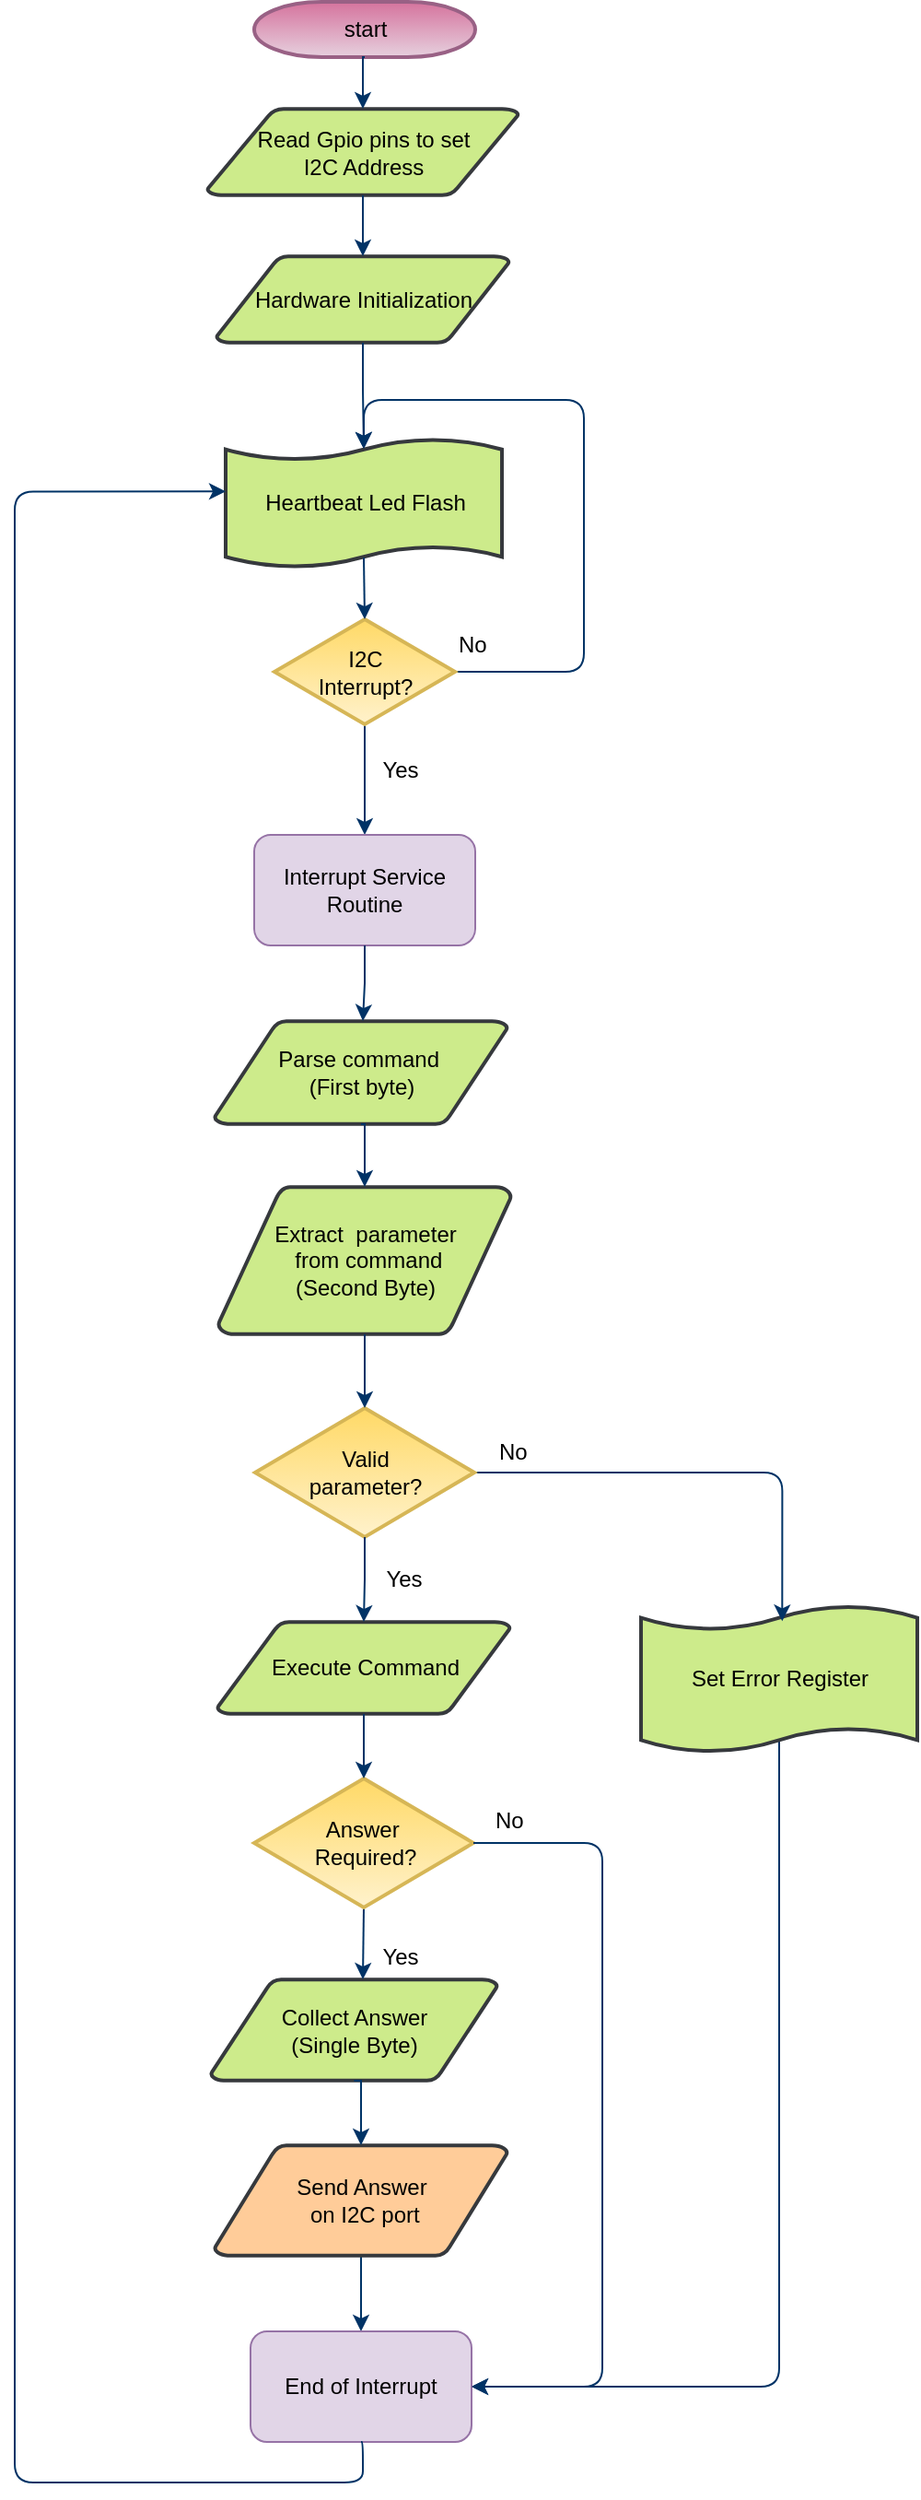 <mxfile version="25.0.3">
  <diagram id="6a731a19-8d31-9384-78a2-239565b7b9f0" name="Page-1">
    <mxGraphModel dx="989" dy="532" grid="1" gridSize="10" guides="1" tooltips="1" connect="1" arrows="1" fold="1" page="1" pageScale="1" pageWidth="1169" pageHeight="827" background="none" math="0" shadow="0">
      <root>
        <mxCell id="0" />
        <mxCell id="1" parent="0" />
        <mxCell id="2" value="start" style="shape=mxgraph.flowchart.terminator;strokeWidth=2;gradientColor=#d5739d;gradientDirection=north;fontStyle=0;html=1;fillColor=#e6d0de;strokeColor=#996185;" parent="1" vertex="1">
          <mxGeometry x="261" y="134" width="120" height="30" as="geometry" />
        </mxCell>
        <mxCell id="3" value="Hardware Initialization" style="shape=mxgraph.flowchart.data;strokeWidth=2;gradientDirection=north;fontStyle=0;html=1;fillColor=#cdeb8b;strokeColor=#36393d;" parent="1" vertex="1">
          <mxGeometry x="240.5" y="272" width="159" height="47" as="geometry" />
        </mxCell>
        <mxCell id="9grUYpP2KnfNKmfIfECx-57" style="edgeStyle=orthogonalEdgeStyle;rounded=1;orthogonalLoop=1;jettySize=auto;html=1;exitX=1;exitY=0.5;exitDx=0;exitDy=0;exitPerimeter=0;entryX=0.5;entryY=0.09;entryDx=0;entryDy=0;entryPerimeter=0;strokeColor=#003366;curved=0;" parent="1" source="6" target="9grUYpP2KnfNKmfIfECx-54" edge="1">
          <mxGeometry relative="1" as="geometry">
            <mxPoint x="420" y="357" as="targetPoint" />
            <Array as="points">
              <mxPoint x="440" y="498" />
              <mxPoint x="440" y="350" />
              <mxPoint x="321" y="350" />
            </Array>
          </mxGeometry>
        </mxCell>
        <mxCell id="_yVo6fdB9gTvsx6Fb8gO-57" style="edgeStyle=orthogonalEdgeStyle;rounded=0;orthogonalLoop=1;jettySize=auto;html=1;exitX=0.5;exitY=1;exitDx=0;exitDy=0;exitPerimeter=0;entryX=0.5;entryY=0;entryDx=0;entryDy=0;strokeColor=#003366;" edge="1" parent="1" source="6" target="_yVo6fdB9gTvsx6Fb8gO-53">
          <mxGeometry relative="1" as="geometry" />
        </mxCell>
        <mxCell id="6" value="I2C&lt;div&gt;Interrupt?&lt;/div&gt;" style="shape=mxgraph.flowchart.decision;strokeWidth=2;gradientColor=#ffd966;gradientDirection=north;fontStyle=0;html=1;fillColor=#fff2cc;strokeColor=#d6b656;" parent="1" vertex="1">
          <mxGeometry x="272" y="469" width="98" height="57" as="geometry" />
        </mxCell>
        <mxCell id="11" value="No" style="text;fontStyle=0;html=1;strokeColor=none;gradientColor=none;fillColor=none;strokeWidth=2;" parent="1" vertex="1">
          <mxGeometry x="370" y="469" width="40" height="26" as="geometry" />
        </mxCell>
        <mxCell id="14" value="Yes" style="text;fontStyle=0;html=1;strokeColor=none;gradientColor=none;fillColor=none;strokeWidth=2;align=center;" parent="1" vertex="1">
          <mxGeometry x="320" y="537" width="40" height="26" as="geometry" />
        </mxCell>
        <mxCell id="_yVo6fdB9gTvsx6Fb8gO-68" style="edgeStyle=orthogonalEdgeStyle;rounded=1;orthogonalLoop=1;jettySize=auto;html=1;exitX=0.5;exitY=0.91;exitDx=0;exitDy=0;exitPerimeter=0;entryX=1;entryY=0.5;entryDx=0;entryDy=0;curved=0;strokeColor=#003366;" edge="1" parent="1" source="_YsPf8JZZJYzELwnrwj9-57" target="_yVo6fdB9gTvsx6Fb8gO-54">
          <mxGeometry relative="1" as="geometry">
            <Array as="points">
              <mxPoint x="546" y="1428" />
            </Array>
          </mxGeometry>
        </mxCell>
        <mxCell id="_YsPf8JZZJYzELwnrwj9-57" value="&lt;div&gt;Set Error Register&lt;/div&gt;" style="shape=mxgraph.flowchart.paper_tape;strokeWidth=2;gradientDirection=north;fontStyle=0;html=1;fillColor=#cdeb8b;strokeColor=#36393d;" parent="1" vertex="1">
          <mxGeometry x="471" y="1003" width="150" height="82" as="geometry" />
        </mxCell>
        <mxCell id="_YsPf8JZZJYzELwnrwj9-63" value="Extract&amp;nbsp; parameter&lt;div&gt;&amp;nbsp;from command&lt;/div&gt;&lt;div&gt;(Second Byte)&lt;/div&gt;" style="shape=mxgraph.flowchart.data;strokeWidth=2;gradientDirection=north;fontStyle=0;html=1;fillColor=#cdeb8b;strokeColor=#36393d;" parent="1" vertex="1">
          <mxGeometry x="241.5" y="777" width="159" height="80" as="geometry" />
        </mxCell>
        <mxCell id="_yVo6fdB9gTvsx6Fb8gO-67" style="edgeStyle=orthogonalEdgeStyle;rounded=1;orthogonalLoop=1;jettySize=auto;html=1;exitX=1;exitY=0.5;exitDx=0;exitDy=0;exitPerimeter=0;entryX=0.511;entryY=0.118;entryDx=0;entryDy=0;entryPerimeter=0;curved=0;strokeColor=#003366;" edge="1" parent="1" source="_YsPf8JZZJYzELwnrwj9-65" target="_YsPf8JZZJYzELwnrwj9-57">
          <mxGeometry relative="1" as="geometry" />
        </mxCell>
        <mxCell id="_YsPf8JZZJYzELwnrwj9-65" value="Valid&lt;br&gt;&lt;div&gt;parameter?&lt;/div&gt;" style="shape=mxgraph.flowchart.decision;strokeWidth=2;gradientColor=#ffd966;gradientDirection=north;fontStyle=0;html=1;fillColor=#fff2cc;strokeColor=#d6b656;" parent="1" vertex="1">
          <mxGeometry x="261.5" y="897" width="119" height="70" as="geometry" />
        </mxCell>
        <mxCell id="_YsPf8JZZJYzELwnrwj9-85" value="No" style="text;fontStyle=0;html=1;strokeColor=none;gradientColor=none;fillColor=none;strokeWidth=2;" parent="1" vertex="1">
          <mxGeometry x="392" y="907" width="40" height="16" as="geometry" />
        </mxCell>
        <mxCell id="_YsPf8JZZJYzELwnrwj9-91" value="Execute Command" style="shape=mxgraph.flowchart.data;strokeWidth=2;gradientDirection=north;fontStyle=0;html=1;fillColor=#cdeb8b;strokeColor=#36393d;" parent="1" vertex="1">
          <mxGeometry x="241" y="1013" width="159" height="50" as="geometry" />
        </mxCell>
        <mxCell id="_yVo6fdB9gTvsx6Fb8gO-64" style="edgeStyle=orthogonalEdgeStyle;rounded=0;orthogonalLoop=1;jettySize=auto;html=1;exitX=0.5;exitY=1;exitDx=0;exitDy=0;exitPerimeter=0;entryX=0.5;entryY=0;entryDx=0;entryDy=0;strokeColor=#003366;" edge="1" parent="1" source="_YsPf8JZZJYzELwnrwj9-94" target="_yVo6fdB9gTvsx6Fb8gO-54">
          <mxGeometry relative="1" as="geometry" />
        </mxCell>
        <mxCell id="_YsPf8JZZJYzELwnrwj9-94" value="Send Answer&lt;div&gt;&amp;nbsp;on I2C port&lt;/div&gt;" style="shape=mxgraph.flowchart.data;strokeWidth=2;gradientDirection=north;fontStyle=0;html=1;fillColor=#ffcc99;strokeColor=#36393d;" parent="1" vertex="1">
          <mxGeometry x="239.5" y="1297" width="159" height="60" as="geometry" />
        </mxCell>
        <mxCell id="_YsPf8JZZJYzELwnrwj9-104" style="edgeStyle=orthogonalEdgeStyle;rounded=0;orthogonalLoop=1;jettySize=auto;html=1;exitX=0.5;exitY=1;exitDx=0;exitDy=0;exitPerimeter=0;entryX=0.5;entryY=0;entryDx=0;entryDy=0;entryPerimeter=0;strokeColor=#003366;" parent="1" source="_YsPf8JZZJYzELwnrwj9-63" target="_YsPf8JZZJYzELwnrwj9-65" edge="1">
          <mxGeometry relative="1" as="geometry" />
        </mxCell>
        <mxCell id="_YsPf8JZZJYzELwnrwj9-107" value="Collect Answer&lt;div&gt;(Single Byte)&lt;/div&gt;" style="shape=mxgraph.flowchart.data;strokeWidth=2;gradientDirection=north;fontStyle=0;html=1;fillColor=#cdeb8b;strokeColor=#36393d;" parent="1" vertex="1">
          <mxGeometry x="237.5" y="1207" width="155.5" height="55" as="geometry" />
        </mxCell>
        <mxCell id="_YsPf8JZZJYzELwnrwj9-118" value="No" style="text;fontStyle=0;html=1;strokeColor=none;gradientColor=none;fillColor=none;strokeWidth=2;" parent="1" vertex="1">
          <mxGeometry x="390" y="1107" width="40" height="16" as="geometry" />
        </mxCell>
        <mxCell id="_YsPf8JZZJYzELwnrwj9-121" value="Yes" style="text;fontStyle=0;html=1;strokeColor=none;gradientColor=none;fillColor=none;strokeWidth=2;align=center;" parent="1" vertex="1">
          <mxGeometry x="322" y="976" width="40" height="26" as="geometry" />
        </mxCell>
        <mxCell id="9grUYpP2KnfNKmfIfECx-54" value="Heartbeat Led Flash" style="shape=mxgraph.flowchart.paper_tape;strokeWidth=2;gradientDirection=north;fontStyle=0;html=1;fillColor=#cdeb8b;strokeColor=#36393d;" parent="1" vertex="1">
          <mxGeometry x="245.5" y="370" width="150" height="72" as="geometry" />
        </mxCell>
        <mxCell id="9grUYpP2KnfNKmfIfECx-58" value="Parse command&amp;nbsp;&lt;div&gt;(First byte)&lt;/div&gt;" style="shape=mxgraph.flowchart.data;strokeWidth=2;gradientDirection=north;fontStyle=0;html=1;fillColor=#cdeb8b;strokeColor=#36393d;" parent="1" vertex="1">
          <mxGeometry x="239.5" y="687" width="159" height="56" as="geometry" />
        </mxCell>
        <mxCell id="_yVo6fdB9gTvsx6Fb8gO-83" style="edgeStyle=orthogonalEdgeStyle;rounded=0;orthogonalLoop=1;jettySize=auto;html=1;exitX=0.5;exitY=1;exitDx=0;exitDy=0;exitPerimeter=0;entryX=0;entryY=1;entryDx=0;entryDy=0;strokeColor=#003366;" edge="1" parent="1" source="_yVo6fdB9gTvsx6Fb8gO-51" target="_yVo6fdB9gTvsx6Fb8gO-66">
          <mxGeometry relative="1" as="geometry" />
        </mxCell>
        <mxCell id="_yVo6fdB9gTvsx6Fb8gO-51" value="Answer&amp;nbsp;&lt;div&gt;Required?&lt;/div&gt;" style="shape=mxgraph.flowchart.decision;strokeWidth=2;gradientColor=#ffd966;gradientDirection=north;fontStyle=0;html=1;fillColor=#fff2cc;strokeColor=#d6b656;" vertex="1" parent="1">
          <mxGeometry x="261" y="1098" width="119" height="70" as="geometry" />
        </mxCell>
        <mxCell id="_yVo6fdB9gTvsx6Fb8gO-53" value="Interrupt Service Routine" style="rounded=1;whiteSpace=wrap;html=1;fillColor=#e1d5e7;strokeColor=#9673a6;" vertex="1" parent="1">
          <mxGeometry x="261" y="586" width="120" height="60" as="geometry" />
        </mxCell>
        <mxCell id="_yVo6fdB9gTvsx6Fb8gO-54" value="End of Interrupt" style="rounded=1;whiteSpace=wrap;html=1;fillColor=#e1d5e7;strokeColor=#9673a6;" vertex="1" parent="1">
          <mxGeometry x="259" y="1398" width="120" height="60" as="geometry" />
        </mxCell>
        <mxCell id="_yVo6fdB9gTvsx6Fb8gO-56" style="edgeStyle=orthogonalEdgeStyle;rounded=0;orthogonalLoop=1;jettySize=auto;html=1;exitX=0.5;exitY=0.91;exitDx=0;exitDy=0;exitPerimeter=0;entryX=0.5;entryY=0;entryDx=0;entryDy=0;entryPerimeter=0;strokeColor=#003366;" edge="1" parent="1" source="9grUYpP2KnfNKmfIfECx-54" target="6">
          <mxGeometry relative="1" as="geometry" />
        </mxCell>
        <mxCell id="_yVo6fdB9gTvsx6Fb8gO-58" style="edgeStyle=orthogonalEdgeStyle;rounded=0;orthogonalLoop=1;jettySize=auto;html=1;exitX=0.5;exitY=1;exitDx=0;exitDy=0;entryX=0.5;entryY=0;entryDx=0;entryDy=0;entryPerimeter=0;strokeColor=#003366;" edge="1" parent="1" source="_yVo6fdB9gTvsx6Fb8gO-53">
          <mxGeometry relative="1" as="geometry">
            <mxPoint x="321" y="654" as="sourcePoint" />
            <mxPoint x="320.0" y="687.0" as="targetPoint" />
          </mxGeometry>
        </mxCell>
        <mxCell id="_yVo6fdB9gTvsx6Fb8gO-59" style="edgeStyle=orthogonalEdgeStyle;rounded=0;orthogonalLoop=1;jettySize=auto;html=1;exitX=0.5;exitY=1;exitDx=0;exitDy=0;exitPerimeter=0;entryX=0.5;entryY=0;entryDx=0;entryDy=0;entryPerimeter=0;strokeColor=#003366;" edge="1" parent="1" source="9grUYpP2KnfNKmfIfECx-58" target="_YsPf8JZZJYzELwnrwj9-63">
          <mxGeometry relative="1" as="geometry" />
        </mxCell>
        <mxCell id="_yVo6fdB9gTvsx6Fb8gO-60" style="edgeStyle=orthogonalEdgeStyle;rounded=0;orthogonalLoop=1;jettySize=auto;html=1;exitX=0.5;exitY=1;exitDx=0;exitDy=0;exitPerimeter=0;entryX=0.5;entryY=0;entryDx=0;entryDy=0;entryPerimeter=0;strokeColor=#003366;" edge="1" parent="1" source="_YsPf8JZZJYzELwnrwj9-65" target="_YsPf8JZZJYzELwnrwj9-91">
          <mxGeometry relative="1" as="geometry" />
        </mxCell>
        <mxCell id="_yVo6fdB9gTvsx6Fb8gO-61" style="edgeStyle=orthogonalEdgeStyle;rounded=0;orthogonalLoop=1;jettySize=auto;html=1;exitX=0.5;exitY=1;exitDx=0;exitDy=0;exitPerimeter=0;entryX=0.5;entryY=0;entryDx=0;entryDy=0;entryPerimeter=0;strokeColor=#003366;" edge="1" parent="1" source="_YsPf8JZZJYzELwnrwj9-91" target="_yVo6fdB9gTvsx6Fb8gO-51">
          <mxGeometry relative="1" as="geometry" />
        </mxCell>
        <mxCell id="_yVo6fdB9gTvsx6Fb8gO-63" style="edgeStyle=orthogonalEdgeStyle;rounded=0;orthogonalLoop=1;jettySize=auto;html=1;exitX=0.5;exitY=1;exitDx=0;exitDy=0;exitPerimeter=0;entryX=0.5;entryY=0;entryDx=0;entryDy=0;entryPerimeter=0;strokeColor=#003366;" edge="1" parent="1" source="_YsPf8JZZJYzELwnrwj9-107" target="_YsPf8JZZJYzELwnrwj9-94">
          <mxGeometry relative="1" as="geometry">
            <Array as="points">
              <mxPoint x="319" y="1262" />
            </Array>
          </mxGeometry>
        </mxCell>
        <mxCell id="_yVo6fdB9gTvsx6Fb8gO-66" value="Yes" style="text;fontStyle=0;html=1;strokeColor=none;gradientColor=none;fillColor=none;strokeWidth=2;align=center;" vertex="1" parent="1">
          <mxGeometry x="320" y="1181" width="40" height="26" as="geometry" />
        </mxCell>
        <mxCell id="_yVo6fdB9gTvsx6Fb8gO-72" style="edgeStyle=orthogonalEdgeStyle;rounded=0;orthogonalLoop=1;jettySize=auto;html=1;strokeColor=#003366;entryX=0.5;entryY=0.09;entryDx=0;entryDy=0;entryPerimeter=0;exitX=0.5;exitY=1;exitDx=0;exitDy=0;exitPerimeter=0;" edge="1" parent="1" source="3" target="9grUYpP2KnfNKmfIfECx-54">
          <mxGeometry relative="1" as="geometry">
            <mxPoint x="321" y="320" as="sourcePoint" />
          </mxGeometry>
        </mxCell>
        <mxCell id="_yVo6fdB9gTvsx6Fb8gO-70" value="Read Gpio pins to&amp;nbsp;&lt;span style=&quot;background-color: initial;&quot;&gt;set&lt;/span&gt;&lt;div&gt;&lt;div&gt;I2C Address&lt;/div&gt;&lt;/div&gt;" style="shape=mxgraph.flowchart.data;strokeWidth=2;gradientDirection=north;fontStyle=0;html=1;fillColor=#cdeb8b;strokeColor=#36393d;" vertex="1" parent="1">
          <mxGeometry x="235.5" y="192" width="169" height="47" as="geometry" />
        </mxCell>
        <mxCell id="_yVo6fdB9gTvsx6Fb8gO-80" style="edgeStyle=orthogonalEdgeStyle;rounded=0;orthogonalLoop=1;jettySize=auto;html=1;exitX=0.5;exitY=1;exitDx=0;exitDy=0;exitPerimeter=0;entryX=0.5;entryY=0;entryDx=0;entryDy=0;entryPerimeter=0;strokeColor=#003366;" edge="1" parent="1" source="2" target="_yVo6fdB9gTvsx6Fb8gO-70">
          <mxGeometry relative="1" as="geometry" />
        </mxCell>
        <mxCell id="_yVo6fdB9gTvsx6Fb8gO-81" style="edgeStyle=orthogonalEdgeStyle;rounded=0;orthogonalLoop=1;jettySize=auto;html=1;exitX=0.5;exitY=1;exitDx=0;exitDy=0;exitPerimeter=0;entryX=0.5;entryY=0;entryDx=0;entryDy=0;entryPerimeter=0;strokeColor=#003366;" edge="1" parent="1" source="_yVo6fdB9gTvsx6Fb8gO-70" target="3">
          <mxGeometry relative="1" as="geometry" />
        </mxCell>
        <mxCell id="_yVo6fdB9gTvsx6Fb8gO-89" style="edgeStyle=orthogonalEdgeStyle;rounded=1;orthogonalLoop=1;jettySize=auto;html=1;entryX=1;entryY=0.5;entryDx=0;entryDy=0;curved=0;strokeColor=#003366;" edge="1" parent="1" source="_yVo6fdB9gTvsx6Fb8gO-51" target="_yVo6fdB9gTvsx6Fb8gO-54">
          <mxGeometry relative="1" as="geometry">
            <Array as="points">
              <mxPoint x="450" y="1133" />
              <mxPoint x="450" y="1428" />
            </Array>
          </mxGeometry>
        </mxCell>
        <mxCell id="_yVo6fdB9gTvsx6Fb8gO-90" style="edgeStyle=orthogonalEdgeStyle;rounded=1;orthogonalLoop=1;jettySize=auto;html=1;strokeColor=#003366;curved=0;entryX=0;entryY=0.412;entryDx=0;entryDy=0;entryPerimeter=0;exitX=0.5;exitY=1;exitDx=0;exitDy=0;" edge="1" parent="1" source="_yVo6fdB9gTvsx6Fb8gO-54" target="9grUYpP2KnfNKmfIfECx-54">
          <mxGeometry relative="1" as="geometry">
            <mxPoint x="320" y="1460" as="sourcePoint" />
            <mxPoint x="191" y="400" as="targetPoint" />
            <Array as="points">
              <mxPoint x="320" y="1458" />
              <mxPoint x="320" y="1480" />
              <mxPoint x="131" y="1480" />
              <mxPoint x="131" y="400" />
            </Array>
          </mxGeometry>
        </mxCell>
      </root>
    </mxGraphModel>
  </diagram>
</mxfile>
